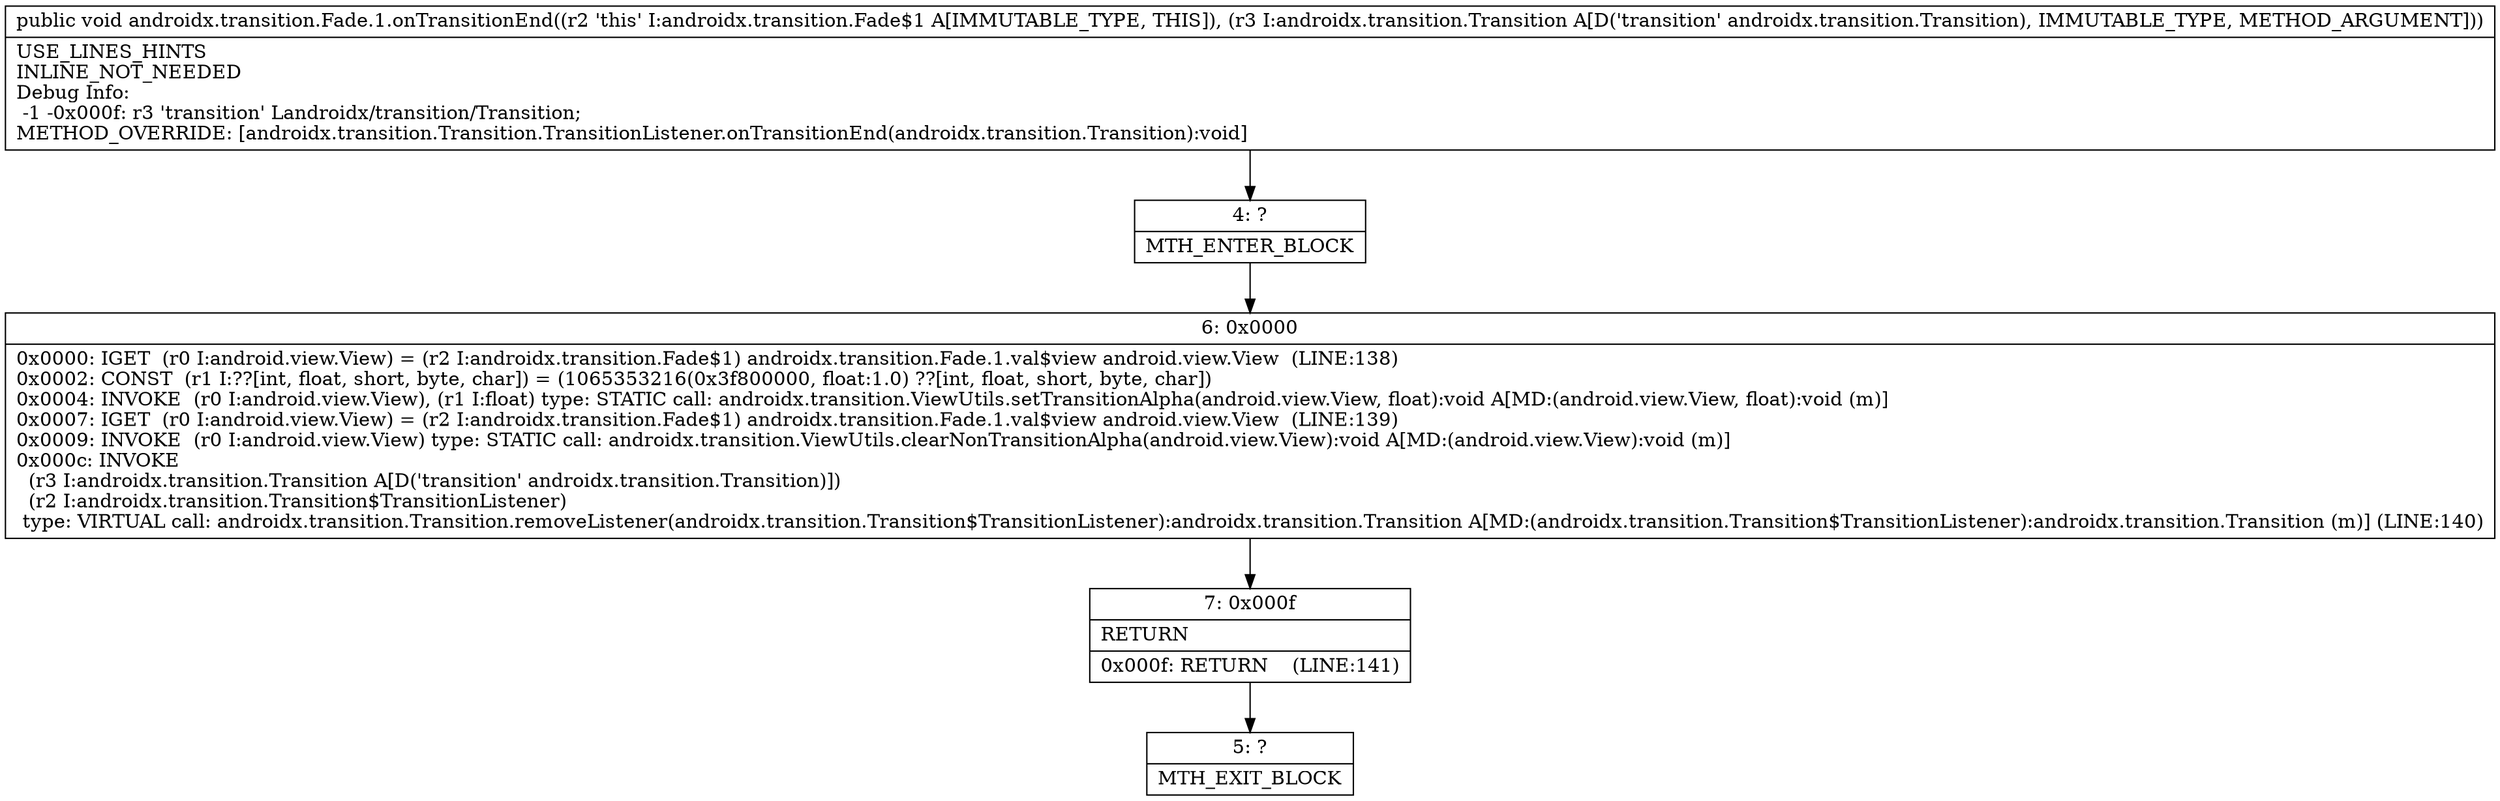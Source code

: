 digraph "CFG forandroidx.transition.Fade.1.onTransitionEnd(Landroidx\/transition\/Transition;)V" {
Node_4 [shape=record,label="{4\:\ ?|MTH_ENTER_BLOCK\l}"];
Node_6 [shape=record,label="{6\:\ 0x0000|0x0000: IGET  (r0 I:android.view.View) = (r2 I:androidx.transition.Fade$1) androidx.transition.Fade.1.val$view android.view.View  (LINE:138)\l0x0002: CONST  (r1 I:??[int, float, short, byte, char]) = (1065353216(0x3f800000, float:1.0) ??[int, float, short, byte, char]) \l0x0004: INVOKE  (r0 I:android.view.View), (r1 I:float) type: STATIC call: androidx.transition.ViewUtils.setTransitionAlpha(android.view.View, float):void A[MD:(android.view.View, float):void (m)]\l0x0007: IGET  (r0 I:android.view.View) = (r2 I:androidx.transition.Fade$1) androidx.transition.Fade.1.val$view android.view.View  (LINE:139)\l0x0009: INVOKE  (r0 I:android.view.View) type: STATIC call: androidx.transition.ViewUtils.clearNonTransitionAlpha(android.view.View):void A[MD:(android.view.View):void (m)]\l0x000c: INVOKE  \l  (r3 I:androidx.transition.Transition A[D('transition' androidx.transition.Transition)])\l  (r2 I:androidx.transition.Transition$TransitionListener)\l type: VIRTUAL call: androidx.transition.Transition.removeListener(androidx.transition.Transition$TransitionListener):androidx.transition.Transition A[MD:(androidx.transition.Transition$TransitionListener):androidx.transition.Transition (m)] (LINE:140)\l}"];
Node_7 [shape=record,label="{7\:\ 0x000f|RETURN\l|0x000f: RETURN    (LINE:141)\l}"];
Node_5 [shape=record,label="{5\:\ ?|MTH_EXIT_BLOCK\l}"];
MethodNode[shape=record,label="{public void androidx.transition.Fade.1.onTransitionEnd((r2 'this' I:androidx.transition.Fade$1 A[IMMUTABLE_TYPE, THIS]), (r3 I:androidx.transition.Transition A[D('transition' androidx.transition.Transition), IMMUTABLE_TYPE, METHOD_ARGUMENT]))  | USE_LINES_HINTS\lINLINE_NOT_NEEDED\lDebug Info:\l  \-1 \-0x000f: r3 'transition' Landroidx\/transition\/Transition;\lMETHOD_OVERRIDE: [androidx.transition.Transition.TransitionListener.onTransitionEnd(androidx.transition.Transition):void]\l}"];
MethodNode -> Node_4;Node_4 -> Node_6;
Node_6 -> Node_7;
Node_7 -> Node_5;
}

